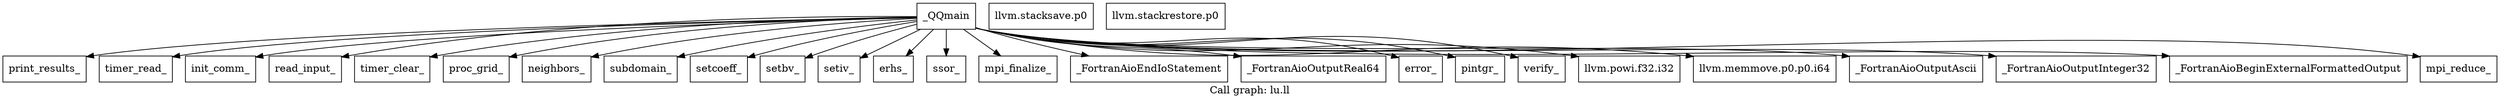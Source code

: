 digraph "Call graph: lu.ll" {
	label="Call graph: lu.ll";

	Node0x55b305913c30 [shape=record,label="{print_results_}"];
	Node0x55b305913ea0 [shape=record,label="{timer_read_}"];
	Node0x55b3059077a0 [shape=record,label="{_QQmain}"];
	Node0x55b3059077a0 -> Node0x55b305909aa0;
	Node0x55b3059077a0 -> Node0x55b30590abe0;
	Node0x55b3059077a0 -> Node0x55b30590b1a0;
	Node0x55b3059077a0 -> Node0x55b30590b760;
	Node0x55b3059077a0 -> Node0x55b30590bcf0;
	Node0x55b3059077a0 -> Node0x55b30590c280;
	Node0x55b3059077a0 -> Node0x55b30590cd20;
	Node0x55b3059077a0 -> Node0x55b30590d370;
	Node0x55b3059077a0 -> Node0x55b30590edb0;
	Node0x55b3059077a0 -> Node0x55b305910d50;
	Node0x55b3059077a0 -> Node0x55b3059124f0;
	Node0x55b3059077a0 -> Node0x55b3059192c0;
	Node0x55b3059077a0 -> Node0x55b3058f08b0;
	Node0x55b3059077a0 -> Node0x55b305919240;
	Node0x55b3059077a0 -> Node0x55b305913040;
	Node0x55b3059077a0 -> Node0x55b305913260;
	Node0x55b3059077a0 -> Node0x55b305913510;
	Node0x55b3059077a0 -> Node0x55b305913790;
	Node0x55b3059077a0 -> Node0x55b3059139b0;
	Node0x55b3059077a0 -> Node0x55b30590ec90;
	Node0x55b3059077a0 -> Node0x55b305914700;
	Node0x55b3059077a0 -> Node0x55b3059144e0;
	Node0x55b3059077a0 -> Node0x55b305914290;
	Node0x55b3059077a0 -> Node0x55b305913ea0;
	Node0x55b3059077a0 -> Node0x55b305913c30;
	Node0x55b305914290 [shape=record,label="{mpi_reduce_}"];
	Node0x55b305909aa0 [shape=record,label="{init_comm_}"];
	Node0x55b30590abe0 [shape=record,label="{read_input_}"];
	Node0x55b30590b1a0 [shape=record,label="{timer_clear_}"];
	Node0x55b30590b760 [shape=record,label="{proc_grid_}"];
	Node0x55b30590bcf0 [shape=record,label="{neighbors_}"];
	Node0x55b30590c280 [shape=record,label="{subdomain_}"];
	Node0x55b30590cd20 [shape=record,label="{setcoeff_}"];
	Node0x55b30590d370 [shape=record,label="{setbv_}"];
	Node0x55b30590edb0 [shape=record,label="{setiv_}"];
	Node0x55b305910d50 [shape=record,label="{erhs_}"];
	Node0x55b3059124f0 [shape=record,label="{ssor_}"];
	Node0x55b305913040 [shape=record,label="{error_}"];
	Node0x55b305913260 [shape=record,label="{pintgr_}"];
	Node0x55b305913510 [shape=record,label="{verify_}"];
	Node0x55b305914700 [shape=record,label="{_FortranAioOutputInteger32}"];
	Node0x55b3058f08b0 [shape=record,label="{_FortranAioEndIoStatement}"];
	Node0x55b30590ec90 [shape=record,label="{_FortranAioOutputAscii}"];
	Node0x55b305919240 [shape=record,label="{_FortranAioOutputReal64}"];
	Node0x55b3059192c0 [shape=record,label="{mpi_finalize_}"];
	Node0x55b3059139b0 [shape=record,label="{llvm.memmove.p0.p0.i64}"];
	Node0x55b3059144e0 [shape=record,label="{_FortranAioBeginExternalFormattedOutput}"];
	Node0x55b30591f200 [shape=record,label="{llvm.stacksave.p0}"];
	Node0x55b30591f280 [shape=record,label="{llvm.stackrestore.p0}"];
	Node0x55b305913790 [shape=record,label="{llvm.powi.f32.i32}"];
}
